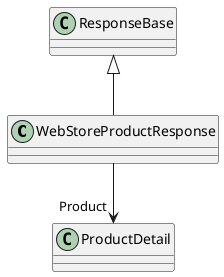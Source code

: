 @startuml
class WebStoreProductResponse {
}
ResponseBase <|-- WebStoreProductResponse
WebStoreProductResponse --> "Product" ProductDetail
@enduml
